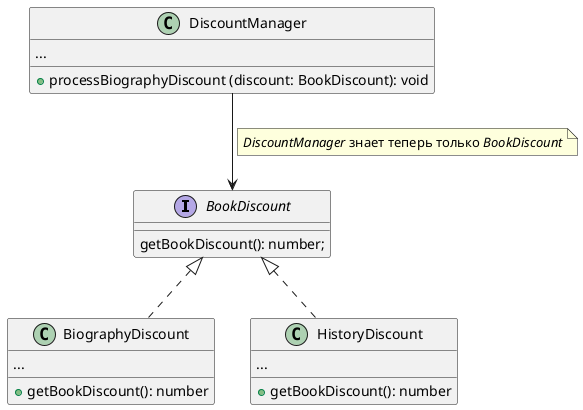 @startuml

interface BookDiscount {

    getBookDiscount(): number;

}

class DiscountManager {
    ...
    + processBiographyDiscount (discount: BookDiscount): void
}

class BiographyDiscount implements BookDiscount {
    ...
    + getBookDiscount(): number
}

class HistoryDiscount implements BookDiscount {
    ...
    + getBookDiscount(): number
}

DiscountManager --> BookDiscount
note on link: <i>DiscountManager</i> знает теперь только <i>BookDiscount</i>

@enduml